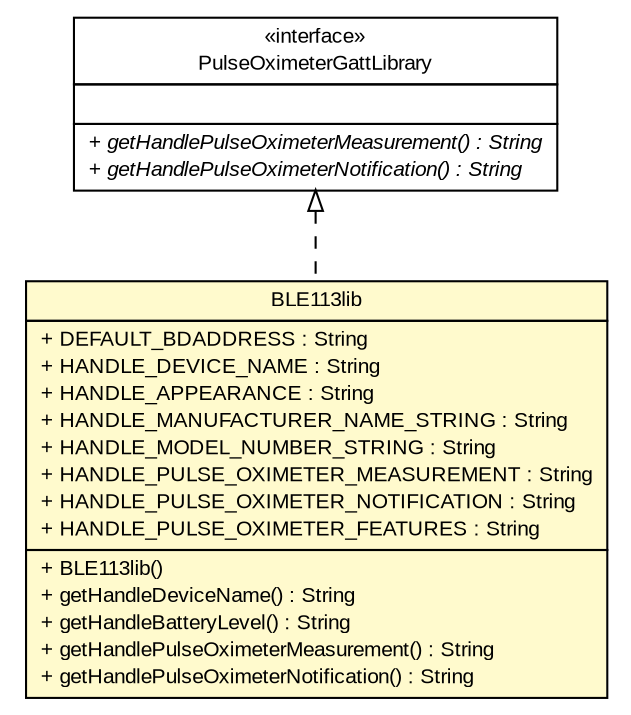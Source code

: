 #!/usr/local/bin/dot
#
# Class diagram 
# Generated by UMLGraph version R5_6 (http://www.umlgraph.org/)
#

digraph G {
	edge [fontname="arial",fontsize=10,labelfontname="arial",labelfontsize=10];
	node [fontname="arial",fontsize=10,shape=plaintext];
	nodesep=0.25;
	ranksep=0.5;
	// de.fhg.fit.biomos.sensorplatform.gatt.BLE113lib
	c15 [label=<<table title="de.fhg.fit.biomos.sensorplatform.gatt.BLE113lib" border="0" cellborder="1" cellspacing="0" cellpadding="2" port="p" bgcolor="lemonChiffon" href="./BLE113lib.html">
		<tr><td><table border="0" cellspacing="0" cellpadding="1">
<tr><td align="center" balign="center"> BLE113lib </td></tr>
		</table></td></tr>
		<tr><td><table border="0" cellspacing="0" cellpadding="1">
<tr><td align="left" balign="left"> + DEFAULT_BDADDRESS : String </td></tr>
<tr><td align="left" balign="left"> + HANDLE_DEVICE_NAME : String </td></tr>
<tr><td align="left" balign="left"> + HANDLE_APPEARANCE : String </td></tr>
<tr><td align="left" balign="left"> + HANDLE_MANUFACTURER_NAME_STRING : String </td></tr>
<tr><td align="left" balign="left"> + HANDLE_MODEL_NUMBER_STRING : String </td></tr>
<tr><td align="left" balign="left"> + HANDLE_PULSE_OXIMETER_MEASUREMENT : String </td></tr>
<tr><td align="left" balign="left"> + HANDLE_PULSE_OXIMETER_NOTIFICATION : String </td></tr>
<tr><td align="left" balign="left"> + HANDLE_PULSE_OXIMETER_FEATURES : String </td></tr>
		</table></td></tr>
		<tr><td><table border="0" cellspacing="0" cellpadding="1">
<tr><td align="left" balign="left"> + BLE113lib() </td></tr>
<tr><td align="left" balign="left"> + getHandleDeviceName() : String </td></tr>
<tr><td align="left" balign="left"> + getHandleBatteryLevel() : String </td></tr>
<tr><td align="left" balign="left"> + getHandlePulseOximeterMeasurement() : String </td></tr>
<tr><td align="left" balign="left"> + getHandlePulseOximeterNotification() : String </td></tr>
		</table></td></tr>
		</table>>, URL="./BLE113lib.html", fontname="arial", fontcolor="black", fontsize=10.0];
	//de.fhg.fit.biomos.sensorplatform.gatt.BLE113lib implements de.fhg.fit.biomos.sensorplatform.gatt.PulseOximeterGattLibrary
	c18:p -> c15:p [dir=back,arrowtail=empty,style=dashed];
	// de.fhg.fit.biomos.sensorplatform.gatt.PulseOximeterGattLibrary
	c18 [label=<<table title="de.fhg.fit.biomos.sensorplatform.gatt.PulseOximeterGattLibrary" border="0" cellborder="1" cellspacing="0" cellpadding="2" port="p" href="http://java.sun.com/j2se/1.4.2/docs/api/de/fhg/fit/biomos/sensorplatform/gatt/PulseOximeterGattLibrary.html">
		<tr><td><table border="0" cellspacing="0" cellpadding="1">
<tr><td align="center" balign="center"> &#171;interface&#187; </td></tr>
<tr><td align="center" balign="center"> PulseOximeterGattLibrary </td></tr>
		</table></td></tr>
		<tr><td><table border="0" cellspacing="0" cellpadding="1">
<tr><td align="left" balign="left">  </td></tr>
		</table></td></tr>
		<tr><td><table border="0" cellspacing="0" cellpadding="1">
<tr><td align="left" balign="left"><font face="arial italic" point-size="10.0"> + getHandlePulseOximeterMeasurement() : String </font></td></tr>
<tr><td align="left" balign="left"><font face="arial italic" point-size="10.0"> + getHandlePulseOximeterNotification() : String </font></td></tr>
		</table></td></tr>
		</table>>, URL="http://java.sun.com/j2se/1.4.2/docs/api/de/fhg/fit/biomos/sensorplatform/gatt/PulseOximeterGattLibrary.html", fontname="arial", fontcolor="black", fontsize=10.0];
}

